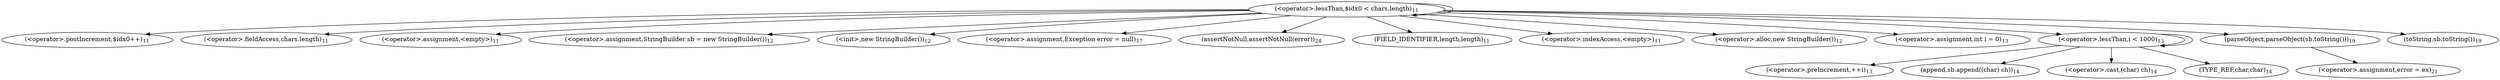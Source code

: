 digraph "test_for_maximum" {  
"22" [label = <(&lt;operator&gt;.lessThan,$idx0 &lt; chars.length)<SUB>11</SUB>> ]
"27" [label = <(&lt;operator&gt;.postIncrement,$idx0++)<SUB>11</SUB>> ]
"24" [label = <(&lt;operator&gt;.fieldAccess,chars.length)<SUB>11</SUB>> ]
"31" [label = <(&lt;operator&gt;.assignment,&lt;empty&gt;)<SUB>11</SUB>> ]
"37" [label = <(&lt;operator&gt;.assignment,StringBuilder sb = new StringBuilder())<SUB>12</SUB>> ]
"40" [label = <(&lt;init&gt;,new StringBuilder())<SUB>12</SUB>> ]
"59" [label = <(&lt;operator&gt;.assignment,Exception error = null)<SUB>17</SUB>> ]
"73" [label = <(assertNotNull,assertNotNull(error))<SUB>24</SUB>> ]
"26" [label = <(FIELD_IDENTIFIER,length,length)<SUB>11</SUB>> ]
"33" [label = <(&lt;operator&gt;.indexAccess,&lt;empty&gt;)<SUB>11</SUB>> ]
"39" [label = <(&lt;operator&gt;.alloc,new StringBuilder())<SUB>12</SUB>> ]
"44" [label = <(&lt;operator&gt;.assignment,int i = 0)<SUB>13</SUB>> ]
"47" [label = <(&lt;operator&gt;.lessThan,i &lt; 1000)<SUB>13</SUB>> ]
"50" [label = <(&lt;operator&gt;.preIncrement,++i)<SUB>13</SUB>> ]
"53" [label = <(append,sb.append((char) ch))<SUB>14</SUB>> ]
"64" [label = <(parseObject,parseObject(sb.toString()))<SUB>19</SUB>> ]
"55" [label = <(&lt;operator&gt;.cast,(char) ch)<SUB>14</SUB>> ]
"66" [label = <(toString,sb.toString())<SUB>19</SUB>> ]
"70" [label = <(&lt;operator&gt;.assignment,error = ex)<SUB>21</SUB>> ]
"56" [label = <(TYPE_REF,char,char)<SUB>14</SUB>> ]
  "22" -> "24" 
  "22" -> "47" 
  "22" -> "33" 
  "22" -> "73" 
  "22" -> "26" 
  "22" -> "64" 
  "22" -> "66" 
  "22" -> "37" 
  "22" -> "22" 
  "22" -> "27" 
  "22" -> "40" 
  "22" -> "59" 
  "22" -> "44" 
  "22" -> "39" 
  "22" -> "31" 
  "47" -> "47" 
  "47" -> "53" 
  "47" -> "56" 
  "47" -> "50" 
  "47" -> "55" 
  "64" -> "70" 
}
